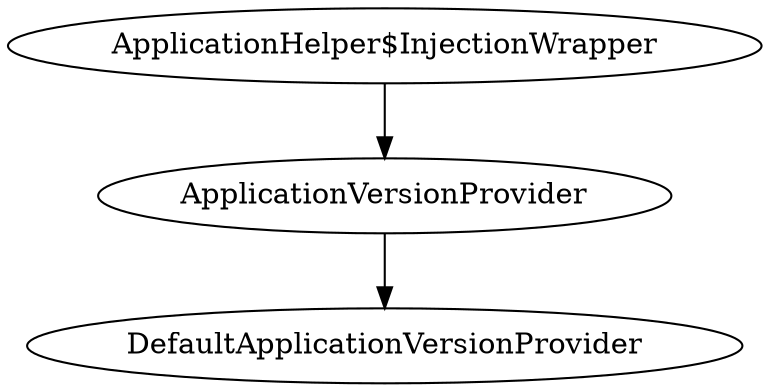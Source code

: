 digraph G1 {
  concentrate = true;
  n2 [label="ApplicationHelper$InjectionWrapper"];
  n2 -> ApplicationVersionProvider;
  ApplicationVersionProvider -> DefaultApplicationVersionProvider;
}
